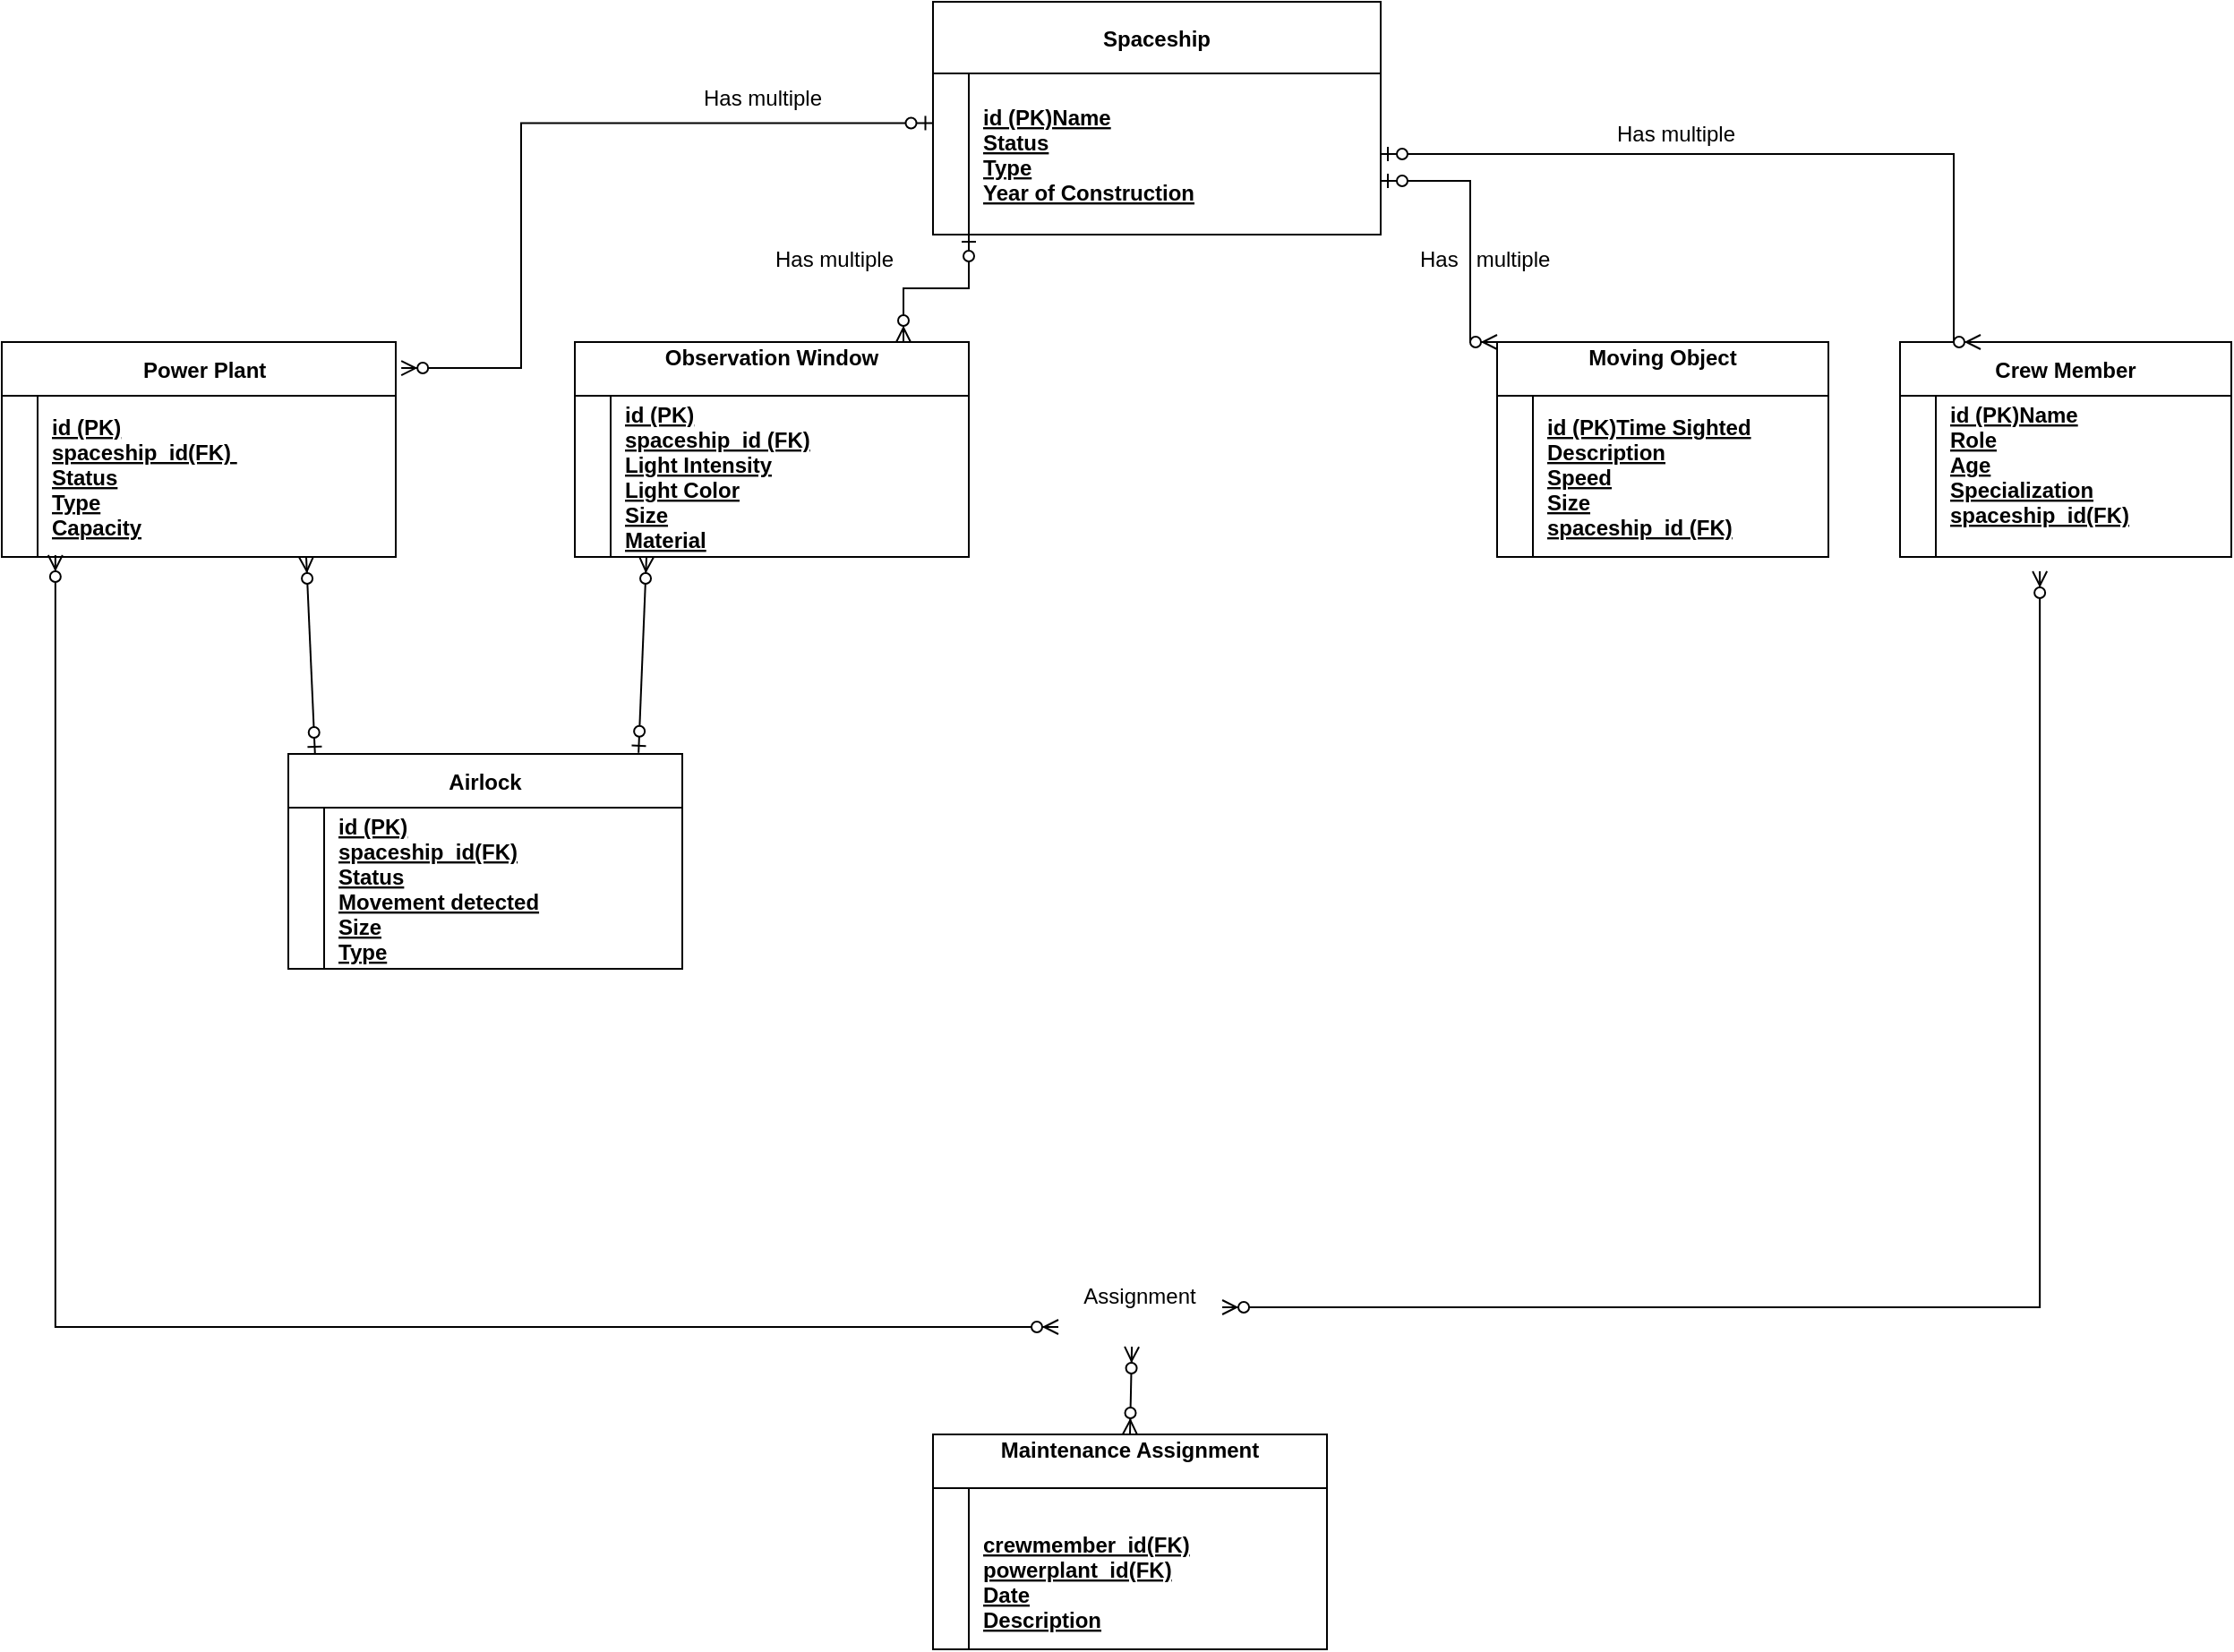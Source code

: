 <mxfile version="24.4.6" type="github">
  <diagram id="R2lEEEUBdFMjLlhIrx00" name="Page-1">
    <mxGraphModel dx="1556" dy="647" grid="1" gridSize="10" guides="1" tooltips="1" connect="1" arrows="1" fold="1" page="1" pageScale="1" pageWidth="850" pageHeight="1100" math="0" shadow="0" extFonts="Permanent Marker^https://fonts.googleapis.com/css?family=Permanent+Marker">
      <root>
        <mxCell id="0" />
        <mxCell id="1" parent="0" />
        <mxCell id="hKg0aUzROg1ArLavlpUu-1" value="Spaceship" style="shape=table;startSize=40;container=1;collapsible=1;childLayout=tableLayout;fixedRows=1;rowLines=0;fontStyle=1;align=center;resizeLast=1;" parent="1" vertex="1">
          <mxGeometry x="-110" y="10" width="250" height="130" as="geometry">
            <mxRectangle x="250" y="10" width="100" height="30" as="alternateBounds" />
          </mxGeometry>
        </mxCell>
        <mxCell id="hKg0aUzROg1ArLavlpUu-2" value="" style="shape=partialRectangle;collapsible=0;dropTarget=0;pointerEvents=0;fillColor=none;points=[[0,0.5],[1,0.5]];portConstraint=eastwest;top=0;left=0;right=0;bottom=1;" parent="hKg0aUzROg1ArLavlpUu-1" vertex="1">
          <mxGeometry y="40" width="250" height="90" as="geometry" />
        </mxCell>
        <mxCell id="hKg0aUzROg1ArLavlpUu-3" value="" style="shape=partialRectangle;overflow=hidden;connectable=0;fillColor=none;top=0;left=0;bottom=0;right=0;fontStyle=1;" parent="hKg0aUzROg1ArLavlpUu-2" vertex="1">
          <mxGeometry width="20" height="90" as="geometry">
            <mxRectangle width="20" height="90" as="alternateBounds" />
          </mxGeometry>
        </mxCell>
        <mxCell id="hKg0aUzROg1ArLavlpUu-4" value="id (PK)Name&#xa;Status&#xa;Type&#xa;Year of Construction" style="shape=partialRectangle;overflow=hidden;connectable=0;fillColor=none;top=0;left=0;bottom=0;right=0;align=left;spacingLeft=6;fontStyle=5;" parent="hKg0aUzROg1ArLavlpUu-2" vertex="1">
          <mxGeometry x="20" width="230" height="90" as="geometry">
            <mxRectangle width="230" height="90" as="alternateBounds" />
          </mxGeometry>
        </mxCell>
        <mxCell id="hKg0aUzROg1ArLavlpUu-8" value="  Power Plant" style="shape=table;startSize=30;container=1;collapsible=1;childLayout=tableLayout;fixedRows=1;rowLines=0;fontStyle=1;align=center;resizeLast=1;" parent="1" vertex="1">
          <mxGeometry x="-630" y="200" width="220" height="120" as="geometry">
            <mxRectangle x="250" y="10" width="100" height="30" as="alternateBounds" />
          </mxGeometry>
        </mxCell>
        <mxCell id="hKg0aUzROg1ArLavlpUu-9" value="" style="shape=partialRectangle;collapsible=0;dropTarget=0;pointerEvents=0;fillColor=none;points=[[0,0.5],[1,0.5]];portConstraint=eastwest;top=0;left=0;right=0;bottom=1;" parent="hKg0aUzROg1ArLavlpUu-8" vertex="1">
          <mxGeometry y="30" width="220" height="90" as="geometry" />
        </mxCell>
        <mxCell id="hKg0aUzROg1ArLavlpUu-10" value="" style="shape=partialRectangle;overflow=hidden;connectable=0;fillColor=none;top=0;left=0;bottom=0;right=0;fontStyle=1;" parent="hKg0aUzROg1ArLavlpUu-9" vertex="1">
          <mxGeometry width="20" height="90" as="geometry">
            <mxRectangle width="20" height="90" as="alternateBounds" />
          </mxGeometry>
        </mxCell>
        <mxCell id="hKg0aUzROg1ArLavlpUu-11" value="id (PK)&#xa;spaceship_id(FK) &#xa;Status&#xa;Type&#xa;Capacity" style="shape=partialRectangle;overflow=hidden;connectable=0;fillColor=none;top=0;left=0;bottom=0;right=0;align=left;spacingLeft=6;fontStyle=5;" parent="hKg0aUzROg1ArLavlpUu-9" vertex="1">
          <mxGeometry x="20" width="200" height="90" as="geometry">
            <mxRectangle width="200" height="90" as="alternateBounds" />
          </mxGeometry>
        </mxCell>
        <mxCell id="hKg0aUzROg1ArLavlpUu-19" value="" style="edgeStyle=elbowEdgeStyle;fontSize=12;html=1;endArrow=ERzeroToMany;startArrow=ERzeroToOne;rounded=0;entryX=1.014;entryY=0.121;entryDx=0;entryDy=0;entryPerimeter=0;exitX=-0.001;exitY=0.308;exitDx=0;exitDy=0;exitPerimeter=0;" parent="1" source="hKg0aUzROg1ArLavlpUu-2" target="hKg0aUzROg1ArLavlpUu-8" edge="1">
          <mxGeometry width="100" height="100" relative="1" as="geometry">
            <mxPoint x="-152.13" y="-2.29" as="sourcePoint" />
            <mxPoint x="-450" y="162.3" as="targetPoint" />
            <Array as="points">
              <mxPoint x="-340" y="140" />
            </Array>
          </mxGeometry>
        </mxCell>
        <mxCell id="hKg0aUzROg1ArLavlpUu-20" value="Observation Window&#xa;" style="shape=table;startSize=30;container=1;collapsible=1;childLayout=tableLayout;fixedRows=1;rowLines=0;fontStyle=1;align=center;resizeLast=1;" parent="1" vertex="1">
          <mxGeometry x="-310" y="200" width="220" height="120" as="geometry">
            <mxRectangle x="250" y="10" width="100" height="30" as="alternateBounds" />
          </mxGeometry>
        </mxCell>
        <mxCell id="hKg0aUzROg1ArLavlpUu-21" value="" style="shape=partialRectangle;collapsible=0;dropTarget=0;pointerEvents=0;fillColor=none;points=[[0,0.5],[1,0.5]];portConstraint=eastwest;top=0;left=0;right=0;bottom=1;" parent="hKg0aUzROg1ArLavlpUu-20" vertex="1">
          <mxGeometry y="30" width="220" height="90" as="geometry" />
        </mxCell>
        <mxCell id="hKg0aUzROg1ArLavlpUu-22" value="" style="shape=partialRectangle;overflow=hidden;connectable=0;fillColor=none;top=0;left=0;bottom=0;right=0;fontStyle=1;" parent="hKg0aUzROg1ArLavlpUu-21" vertex="1">
          <mxGeometry width="20" height="90" as="geometry">
            <mxRectangle width="20" height="90" as="alternateBounds" />
          </mxGeometry>
        </mxCell>
        <mxCell id="hKg0aUzROg1ArLavlpUu-23" value="id (PK)&#xa;spaceship_id (FK)&#xa;Light Intensity&#xa;Light Color&#xa;Size&#xa;Material" style="shape=partialRectangle;overflow=hidden;connectable=0;fillColor=none;top=0;left=0;bottom=0;right=0;align=left;spacingLeft=6;fontStyle=5;" parent="hKg0aUzROg1ArLavlpUu-21" vertex="1">
          <mxGeometry x="20" width="200" height="90" as="geometry">
            <mxRectangle width="200" height="90" as="alternateBounds" />
          </mxGeometry>
        </mxCell>
        <mxCell id="hKg0aUzROg1ArLavlpUu-24" value="" style="edgeStyle=elbowEdgeStyle;fontSize=12;html=1;endArrow=ERzeroToMany;startArrow=ERzeroToOne;rounded=0;elbow=vertical;" parent="1" edge="1">
          <mxGeometry width="100" height="100" relative="1" as="geometry">
            <mxPoint x="-90" y="140" as="sourcePoint" />
            <mxPoint x="-126.5" y="200" as="targetPoint" />
          </mxGeometry>
        </mxCell>
        <mxCell id="hKg0aUzROg1ArLavlpUu-30" value="Moving Object&#xa;" style="shape=table;startSize=30;container=1;collapsible=1;childLayout=tableLayout;fixedRows=1;rowLines=0;fontStyle=1;align=center;resizeLast=1;" parent="1" vertex="1">
          <mxGeometry x="205" y="200" width="185" height="120" as="geometry">
            <mxRectangle x="250" y="10" width="100" height="30" as="alternateBounds" />
          </mxGeometry>
        </mxCell>
        <mxCell id="hKg0aUzROg1ArLavlpUu-31" value="" style="shape=partialRectangle;collapsible=0;dropTarget=0;pointerEvents=0;fillColor=none;points=[[0,0.5],[1,0.5]];portConstraint=eastwest;top=0;left=0;right=0;bottom=1;" parent="hKg0aUzROg1ArLavlpUu-30" vertex="1">
          <mxGeometry y="30" width="185" height="90" as="geometry" />
        </mxCell>
        <mxCell id="hKg0aUzROg1ArLavlpUu-32" value="" style="shape=partialRectangle;overflow=hidden;connectable=0;fillColor=none;top=0;left=0;bottom=0;right=0;fontStyle=1;" parent="hKg0aUzROg1ArLavlpUu-31" vertex="1">
          <mxGeometry width="20" height="90" as="geometry">
            <mxRectangle width="20" height="90" as="alternateBounds" />
          </mxGeometry>
        </mxCell>
        <mxCell id="hKg0aUzROg1ArLavlpUu-33" value="id (PK)Time Sighted&#xa;Description&#xa;Speed&#xa;Size&#xa;spaceship_id (FK)" style="shape=partialRectangle;overflow=hidden;connectable=0;fillColor=none;top=0;left=0;bottom=0;right=0;align=left;spacingLeft=6;fontStyle=5;" parent="hKg0aUzROg1ArLavlpUu-31" vertex="1">
          <mxGeometry x="20" width="165" height="90" as="geometry">
            <mxRectangle width="165" height="90" as="alternateBounds" />
          </mxGeometry>
        </mxCell>
        <mxCell id="hKg0aUzROg1ArLavlpUu-35" value="" style="fontSize=12;html=1;endArrow=ERzeroToMany;startArrow=ERzeroToOne;rounded=0;entryX=0;entryY=0;entryDx=0;entryDy=0;edgeStyle=elbowEdgeStyle;" parent="1" target="hKg0aUzROg1ArLavlpUu-30" edge="1">
          <mxGeometry width="100" height="100" relative="1" as="geometry">
            <mxPoint x="140" y="110" as="sourcePoint" />
            <mxPoint x="50" y="210" as="targetPoint" />
            <Array as="points">
              <mxPoint x="190" y="150" />
            </Array>
          </mxGeometry>
        </mxCell>
        <mxCell id="hKg0aUzROg1ArLavlpUu-36" value="Crew Member" style="shape=table;startSize=30;container=1;collapsible=1;childLayout=tableLayout;fixedRows=1;rowLines=0;fontStyle=1;align=center;resizeLast=1;" parent="1" vertex="1">
          <mxGeometry x="430" y="200" width="185" height="120" as="geometry">
            <mxRectangle x="250" y="10" width="100" height="30" as="alternateBounds" />
          </mxGeometry>
        </mxCell>
        <mxCell id="hKg0aUzROg1ArLavlpUu-37" value="" style="shape=partialRectangle;collapsible=0;dropTarget=0;pointerEvents=0;fillColor=none;points=[[0,0.5],[1,0.5]];portConstraint=eastwest;top=0;left=0;right=0;bottom=1;" parent="hKg0aUzROg1ArLavlpUu-36" vertex="1">
          <mxGeometry y="30" width="185" height="90" as="geometry" />
        </mxCell>
        <mxCell id="hKg0aUzROg1ArLavlpUu-38" value="" style="shape=partialRectangle;overflow=hidden;connectable=0;fillColor=none;top=0;left=0;bottom=0;right=0;fontStyle=1;" parent="hKg0aUzROg1ArLavlpUu-37" vertex="1">
          <mxGeometry width="20" height="90" as="geometry">
            <mxRectangle width="20" height="90" as="alternateBounds" />
          </mxGeometry>
        </mxCell>
        <mxCell id="hKg0aUzROg1ArLavlpUu-39" value="id (PK)Name&#xa;Role&#xa;Age&#xa;Specialization&#xa;spaceship_id(FK)&#xa;" style="shape=partialRectangle;overflow=hidden;connectable=0;fillColor=none;top=0;left=0;bottom=0;right=0;align=left;spacingLeft=6;fontStyle=5;" parent="hKg0aUzROg1ArLavlpUu-37" vertex="1">
          <mxGeometry x="20" width="165" height="90" as="geometry">
            <mxRectangle width="165" height="90" as="alternateBounds" />
          </mxGeometry>
        </mxCell>
        <mxCell id="hKg0aUzROg1ArLavlpUu-40" value="" style="fontSize=12;html=1;endArrow=ERzeroToMany;startArrow=ERzeroToOne;rounded=0;entryX=0;entryY=0;entryDx=0;entryDy=0;edgeStyle=elbowEdgeStyle;" parent="1" source="hKg0aUzROg1ArLavlpUu-2" edge="1">
          <mxGeometry width="100" height="100" relative="1" as="geometry">
            <mxPoint x="410" y="110" as="sourcePoint" />
            <mxPoint x="475" y="200" as="targetPoint" />
            <Array as="points">
              <mxPoint x="460" y="150" />
            </Array>
          </mxGeometry>
        </mxCell>
        <mxCell id="hKg0aUzROg1ArLavlpUu-42" value="Has multiple" style="text;whiteSpace=wrap;" parent="1" vertex="1">
          <mxGeometry x="270" y="70" width="100" height="40" as="geometry" />
        </mxCell>
        <mxCell id="hKg0aUzROg1ArLavlpUu-45" value="Has   multiple" style="text;whiteSpace=wrap;" parent="1" vertex="1">
          <mxGeometry x="160" y="140" width="110" height="40" as="geometry" />
        </mxCell>
        <mxCell id="hKg0aUzROg1ArLavlpUu-47" value="Has multiple" style="text;whiteSpace=wrap;" parent="1" vertex="1">
          <mxGeometry x="-240" y="50" width="100" height="40" as="geometry" />
        </mxCell>
        <mxCell id="hKg0aUzROg1ArLavlpUu-49" value="Airlock" style="shape=table;startSize=30;container=1;collapsible=1;childLayout=tableLayout;fixedRows=1;rowLines=0;fontStyle=1;align=center;resizeLast=1;" parent="1" vertex="1">
          <mxGeometry x="-470" y="430" width="220" height="120" as="geometry">
            <mxRectangle x="250" y="10" width="100" height="30" as="alternateBounds" />
          </mxGeometry>
        </mxCell>
        <mxCell id="hKg0aUzROg1ArLavlpUu-50" value="" style="shape=partialRectangle;collapsible=0;dropTarget=0;pointerEvents=0;fillColor=none;points=[[0,0.5],[1,0.5]];portConstraint=eastwest;top=0;left=0;right=0;bottom=1;" parent="hKg0aUzROg1ArLavlpUu-49" vertex="1">
          <mxGeometry y="30" width="220" height="90" as="geometry" />
        </mxCell>
        <mxCell id="hKg0aUzROg1ArLavlpUu-51" value="" style="shape=partialRectangle;overflow=hidden;connectable=0;fillColor=none;top=0;left=0;bottom=0;right=0;fontStyle=1;" parent="hKg0aUzROg1ArLavlpUu-50" vertex="1">
          <mxGeometry width="20" height="90" as="geometry">
            <mxRectangle width="20" height="90" as="alternateBounds" />
          </mxGeometry>
        </mxCell>
        <mxCell id="hKg0aUzROg1ArLavlpUu-52" value="id (PK)&#xa;spaceship_id(FK)&#xa;Status&#xa;Movement detected&#xa;Size&#xa;Type" style="shape=partialRectangle;overflow=hidden;connectable=0;fillColor=none;top=0;left=0;bottom=0;right=0;align=left;spacingLeft=6;fontStyle=5;" parent="hKg0aUzROg1ArLavlpUu-50" vertex="1">
          <mxGeometry x="20" width="200" height="90" as="geometry">
            <mxRectangle width="200" height="90" as="alternateBounds" />
          </mxGeometry>
        </mxCell>
        <mxCell id="hKg0aUzROg1ArLavlpUu-53" value="" style="fontSize=12;html=1;endArrow=ERzeroToMany;startArrow=ERzeroToOne;rounded=0;exitX=0.097;exitY=0.014;exitDx=0;exitDy=0;exitPerimeter=0;" parent="1" edge="1">
          <mxGeometry width="100" height="100" relative="1" as="geometry">
            <mxPoint x="-455.1" y="430.0" as="sourcePoint" />
            <mxPoint x="-460" y="320" as="targetPoint" />
          </mxGeometry>
        </mxCell>
        <mxCell id="hKg0aUzROg1ArLavlpUu-54" value="" style="fontSize=12;html=1;endArrow=ERzeroToMany;startArrow=ERzeroToOne;rounded=0;exitX=0.889;exitY=-0.005;exitDx=0;exitDy=0;exitPerimeter=0;" parent="1" source="hKg0aUzROg1ArLavlpUu-49" edge="1">
          <mxGeometry width="100" height="100" relative="1" as="geometry">
            <mxPoint x="-265.1" y="430.0" as="sourcePoint" />
            <mxPoint x="-270" y="320" as="targetPoint" />
          </mxGeometry>
        </mxCell>
        <mxCell id="hKg0aUzROg1ArLavlpUu-56" value="Has multiple" style="text;whiteSpace=wrap;" parent="1" vertex="1">
          <mxGeometry x="-200" y="140" width="100" height="40" as="geometry" />
        </mxCell>
        <mxCell id="hKg0aUzROg1ArLavlpUu-57" value="" style="edgeStyle=elbowEdgeStyle;fontSize=12;html=1;endArrow=ERzeroToMany;endFill=1;startArrow=ERzeroToMany;rounded=0;exitX=0.136;exitY=0.989;exitDx=0;exitDy=0;exitPerimeter=0;elbow=vertical;" parent="1" source="hKg0aUzROg1ArLavlpUu-9" target="hKg0aUzROg1ArLavlpUu-62" edge="1">
          <mxGeometry width="100" height="100" relative="1" as="geometry">
            <mxPoint x="-600" y="330" as="sourcePoint" />
            <mxPoint x="-330" y="760" as="targetPoint" />
            <Array as="points">
              <mxPoint x="-310" y="750" />
              <mxPoint x="-520" y="580" />
            </Array>
          </mxGeometry>
        </mxCell>
        <mxCell id="hKg0aUzROg1ArLavlpUu-58" value="" style="edgeStyle=elbowEdgeStyle;fontSize=12;html=1;endArrow=ERzeroToMany;endFill=1;startArrow=ERzeroToMany;rounded=0;elbow=vertical;entryX=0.422;entryY=1.089;entryDx=0;entryDy=0;entryPerimeter=0;exitX=1.017;exitY=0.475;exitDx=0;exitDy=0;exitPerimeter=0;" parent="1" source="hKg0aUzROg1ArLavlpUu-62" target="hKg0aUzROg1ArLavlpUu-37" edge="1">
          <mxGeometry width="100" height="100" relative="1" as="geometry">
            <mxPoint x="-160" y="750" as="sourcePoint" />
            <mxPoint x="450" y="330" as="targetPoint" />
            <Array as="points">
              <mxPoint x="260" y="739" />
              <mxPoint x="750" y="581" />
            </Array>
          </mxGeometry>
        </mxCell>
        <mxCell id="hKg0aUzROg1ArLavlpUu-62" value="Assignment&lt;div&gt;&lt;br&gt;&lt;/div&gt;" style="text;html=1;align=center;verticalAlign=middle;resizable=0;points=[];autosize=1;strokeColor=none;fillColor=none;" parent="1" vertex="1">
          <mxGeometry x="-40" y="720" width="90" height="40" as="geometry" />
        </mxCell>
        <mxCell id="hKg0aUzROg1ArLavlpUu-63" value="Maintenance Assignment&#xa;" style="shape=table;startSize=30;container=1;collapsible=1;childLayout=tableLayout;fixedRows=1;rowLines=0;fontStyle=1;align=center;resizeLast=1;" parent="1" vertex="1">
          <mxGeometry x="-110" y="810" width="220" height="120" as="geometry">
            <mxRectangle x="250" y="10" width="100" height="30" as="alternateBounds" />
          </mxGeometry>
        </mxCell>
        <mxCell id="hKg0aUzROg1ArLavlpUu-64" value="" style="shape=partialRectangle;collapsible=0;dropTarget=0;pointerEvents=0;fillColor=none;points=[[0,0.5],[1,0.5]];portConstraint=eastwest;top=0;left=0;right=0;bottom=1;" parent="hKg0aUzROg1ArLavlpUu-63" vertex="1">
          <mxGeometry y="30" width="220" height="90" as="geometry" />
        </mxCell>
        <mxCell id="hKg0aUzROg1ArLavlpUu-65" value="" style="shape=partialRectangle;overflow=hidden;connectable=0;fillColor=none;top=0;left=0;bottom=0;right=0;fontStyle=1;" parent="hKg0aUzROg1ArLavlpUu-64" vertex="1">
          <mxGeometry width="20" height="90" as="geometry">
            <mxRectangle width="20" height="90" as="alternateBounds" />
          </mxGeometry>
        </mxCell>
        <mxCell id="hKg0aUzROg1ArLavlpUu-66" value="&#xa;crewmember_id(FK)&#xa;powerplant_id(FK)&#xa;Date&#xa;Description" style="shape=partialRectangle;overflow=hidden;connectable=0;fillColor=none;top=0;left=0;bottom=0;right=0;align=left;spacingLeft=6;fontStyle=5;" parent="hKg0aUzROg1ArLavlpUu-64" vertex="1">
          <mxGeometry x="20" width="200" height="90" as="geometry">
            <mxRectangle width="200" height="90" as="alternateBounds" />
          </mxGeometry>
        </mxCell>
        <mxCell id="hKg0aUzROg1ArLavlpUu-67" value="" style="fontSize=12;html=1;endArrow=ERzeroToMany;endFill=1;startArrow=ERzeroToMany;rounded=0;entryX=0.456;entryY=1.025;entryDx=0;entryDy=0;entryPerimeter=0;exitX=0.5;exitY=0;exitDx=0;exitDy=0;" parent="1" source="hKg0aUzROg1ArLavlpUu-63" target="hKg0aUzROg1ArLavlpUu-62" edge="1">
          <mxGeometry width="100" height="100" relative="1" as="geometry">
            <mxPoint x="-220" y="821.68" as="sourcePoint" />
            <mxPoint x="0.03" y="770.0" as="targetPoint" />
          </mxGeometry>
        </mxCell>
      </root>
    </mxGraphModel>
  </diagram>
</mxfile>
